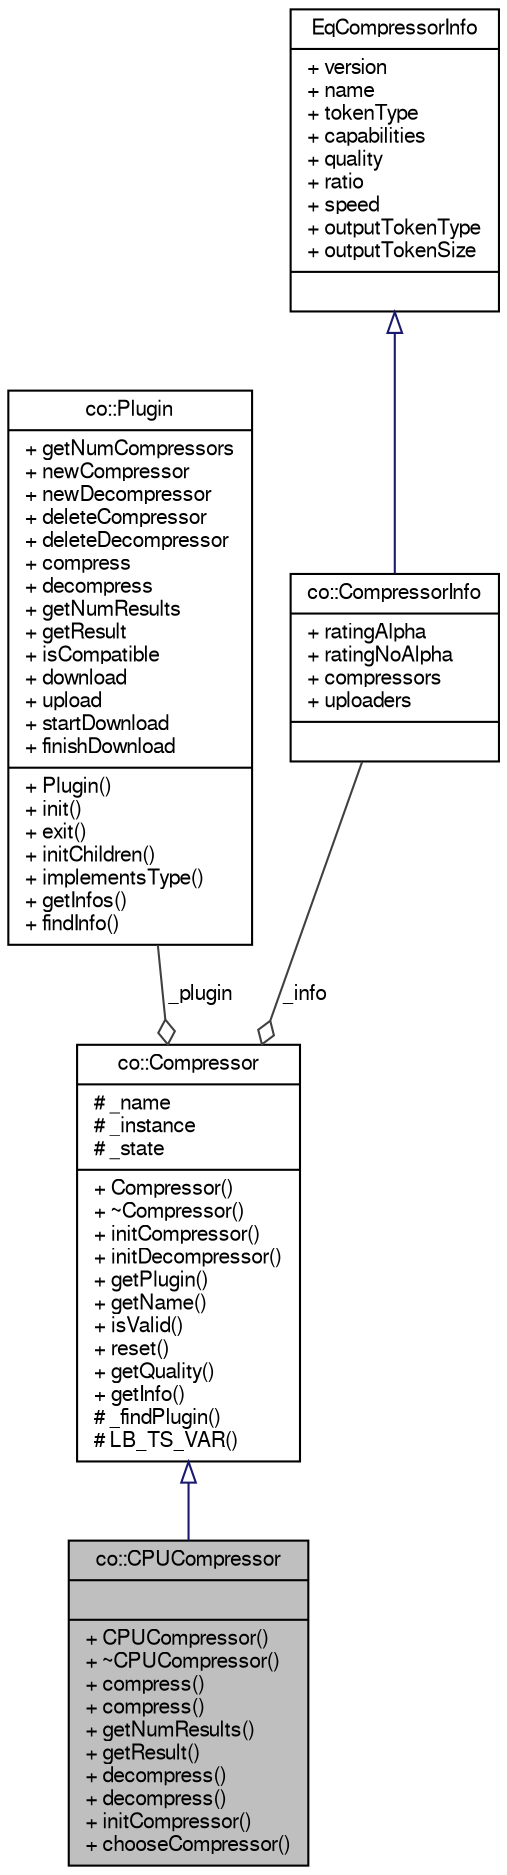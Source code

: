 digraph G
{
  edge [fontname="FreeSans",fontsize="10",labelfontname="FreeSans",labelfontsize="10"];
  node [fontname="FreeSans",fontsize="10",shape=record];
  Node1 [label="{co::CPUCompressor\n||+ CPUCompressor()\l+ ~CPUCompressor()\l+ compress()\l+ compress()\l+ getNumResults()\l+ getResult()\l+ decompress()\l+ decompress()\l+ initCompressor()\l+ chooseCompressor()\l}",height=0.2,width=0.4,color="black", fillcolor="grey75", style="filled" fontcolor="black"];
  Node2 -> Node1 [dir="back",color="midnightblue",fontsize="10",style="solid",arrowtail="onormal",fontname="FreeSans"];
  Node2 [label="{co::Compressor\n|# _name\l# _instance\l# _state\l|+ Compressor()\l+ ~Compressor()\l+ initCompressor()\l+ initDecompressor()\l+ getPlugin()\l+ getName()\l+ isValid()\l+ reset()\l+ getQuality()\l+ getInfo()\l# _findPlugin()\l# LB_TS_VAR()\l}",height=0.2,width=0.4,color="black", fillcolor="white", style="filled",URL="$classco_1_1Compressor.html"];
  Node3 -> Node2 [color="grey25",fontsize="10",style="solid",label=" _plugin" ,arrowhead="odiamond",fontname="FreeSans"];
  Node3 [label="{co::Plugin\n|+ getNumCompressors\l+ newCompressor\l+ newDecompressor\l+ deleteCompressor\l+ deleteDecompressor\l+ compress\l+ decompress\l+ getNumResults\l+ getResult\l+ isCompatible\l+ download\l+ upload\l+ startDownload\l+ finishDownload\l|+ Plugin()\l+ init()\l+ exit()\l+ initChildren()\l+ implementsType()\l+ getInfos()\l+ findInfo()\l}",height=0.2,width=0.4,color="black", fillcolor="white", style="filled",URL="$classco_1_1Plugin.html"];
  Node4 -> Node2 [color="grey25",fontsize="10",style="solid",label=" _info" ,arrowhead="odiamond",fontname="FreeSans"];
  Node4 [label="{co::CompressorInfo\n|+ ratingAlpha\l+ ratingNoAlpha\l+ compressors\l+ uploaders\l|}",height=0.2,width=0.4,color="black", fillcolor="white", style="filled",URL="$structco_1_1CompressorInfo.html"];
  Node5 -> Node4 [dir="back",color="midnightblue",fontsize="10",style="solid",arrowtail="onormal",fontname="FreeSans"];
  Node5 [label="{EqCompressorInfo\n|+ version\l+ name\l+ tokenType\l+ capabilities\l+ quality\l+ ratio\l+ speed\l+ outputTokenType\l+ outputTokenSize\l|}",height=0.2,width=0.4,color="black", fillcolor="white", style="filled",URL="$structEqCompressorInfo.html",tooltip="Information about one compressor."];
}
